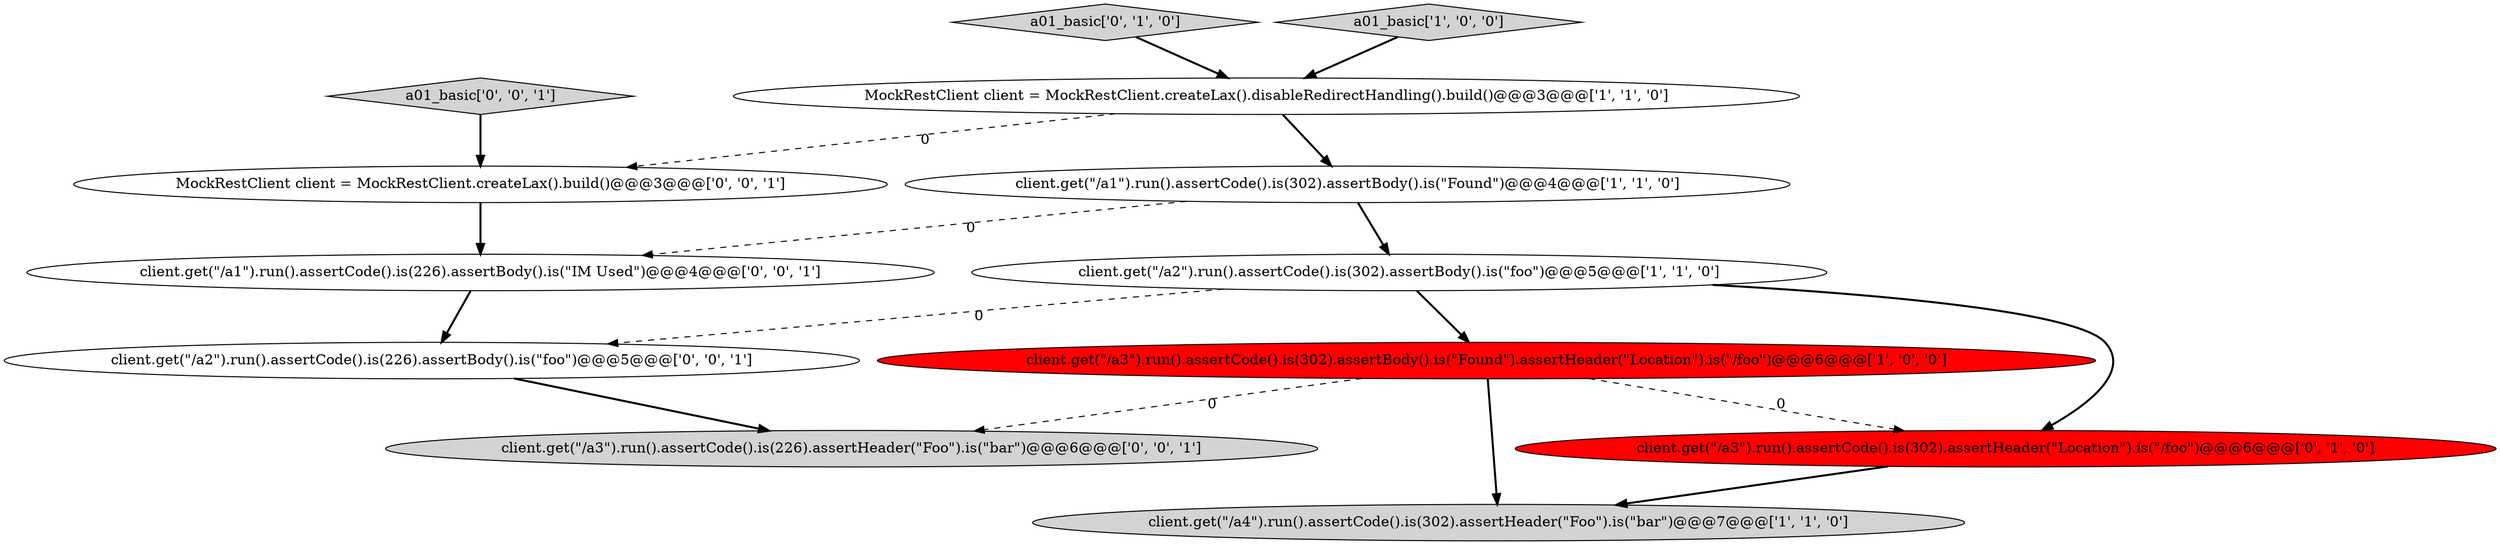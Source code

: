 digraph {
5 [style = filled, label = "client.get(\"/a2\").run().assertCode().is(302).assertBody().is(\"foo\")@@@5@@@['1', '1', '0']", fillcolor = white, shape = ellipse image = "AAA0AAABBB1BBB"];
6 [style = filled, label = "a01_basic['0', '1', '0']", fillcolor = lightgray, shape = diamond image = "AAA0AAABBB2BBB"];
2 [style = filled, label = "MockRestClient client = MockRestClient.createLax().disableRedirectHandling().build()@@@3@@@['1', '1', '0']", fillcolor = white, shape = ellipse image = "AAA0AAABBB1BBB"];
1 [style = filled, label = "client.get(\"/a4\").run().assertCode().is(302).assertHeader(\"Foo\").is(\"bar\")@@@7@@@['1', '1', '0']", fillcolor = lightgray, shape = ellipse image = "AAA0AAABBB1BBB"];
10 [style = filled, label = "a01_basic['0', '0', '1']", fillcolor = lightgray, shape = diamond image = "AAA0AAABBB3BBB"];
11 [style = filled, label = "client.get(\"/a1\").run().assertCode().is(226).assertBody().is(\"IM Used\")@@@4@@@['0', '0', '1']", fillcolor = white, shape = ellipse image = "AAA0AAABBB3BBB"];
3 [style = filled, label = "client.get(\"/a3\").run().assertCode().is(302).assertBody().is(\"Found\").assertHeader(\"Location\").is(\"/foo\")@@@6@@@['1', '0', '0']", fillcolor = red, shape = ellipse image = "AAA1AAABBB1BBB"];
7 [style = filled, label = "client.get(\"/a3\").run().assertCode().is(302).assertHeader(\"Location\").is(\"/foo\")@@@6@@@['0', '1', '0']", fillcolor = red, shape = ellipse image = "AAA1AAABBB2BBB"];
8 [style = filled, label = "client.get(\"/a3\").run().assertCode().is(226).assertHeader(\"Foo\").is(\"bar\")@@@6@@@['0', '0', '1']", fillcolor = lightgray, shape = ellipse image = "AAA0AAABBB3BBB"];
0 [style = filled, label = "client.get(\"/a1\").run().assertCode().is(302).assertBody().is(\"Found\")@@@4@@@['1', '1', '0']", fillcolor = white, shape = ellipse image = "AAA0AAABBB1BBB"];
9 [style = filled, label = "MockRestClient client = MockRestClient.createLax().build()@@@3@@@['0', '0', '1']", fillcolor = white, shape = ellipse image = "AAA0AAABBB3BBB"];
12 [style = filled, label = "client.get(\"/a2\").run().assertCode().is(226).assertBody().is(\"foo\")@@@5@@@['0', '0', '1']", fillcolor = white, shape = ellipse image = "AAA0AAABBB3BBB"];
4 [style = filled, label = "a01_basic['1', '0', '0']", fillcolor = lightgray, shape = diamond image = "AAA0AAABBB1BBB"];
5->3 [style = bold, label=""];
3->8 [style = dashed, label="0"];
5->7 [style = bold, label=""];
10->9 [style = bold, label=""];
2->0 [style = bold, label=""];
11->12 [style = bold, label=""];
7->1 [style = bold, label=""];
4->2 [style = bold, label=""];
0->11 [style = dashed, label="0"];
9->11 [style = bold, label=""];
5->12 [style = dashed, label="0"];
3->1 [style = bold, label=""];
2->9 [style = dashed, label="0"];
3->7 [style = dashed, label="0"];
12->8 [style = bold, label=""];
0->5 [style = bold, label=""];
6->2 [style = bold, label=""];
}
